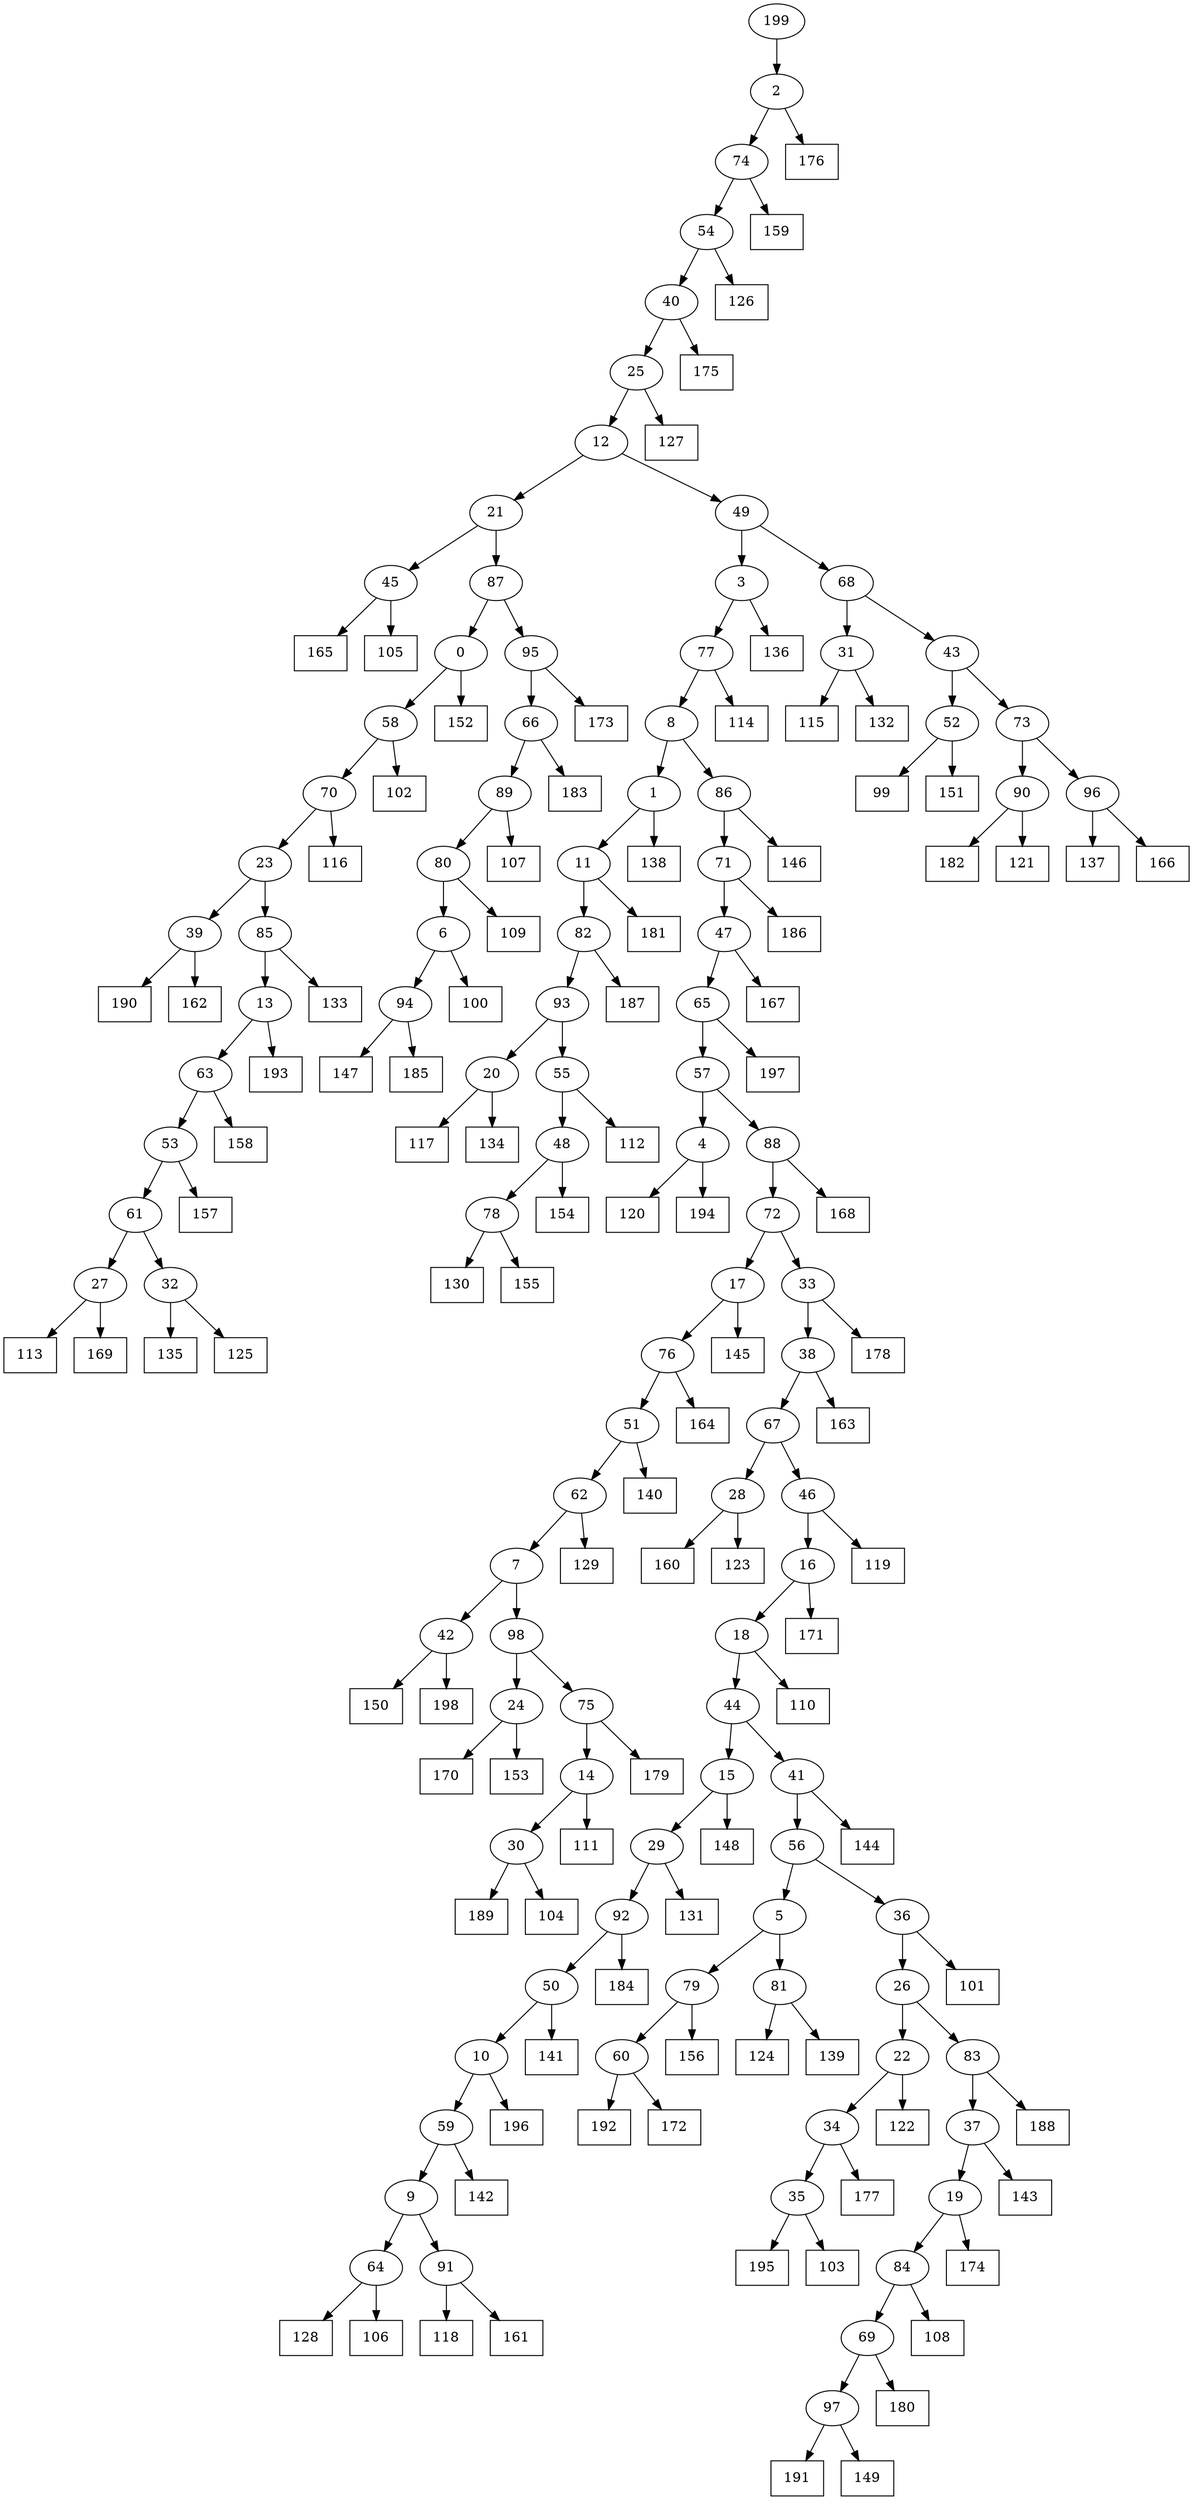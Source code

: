 digraph G {
0[label="0"];
1[label="1"];
2[label="2"];
3[label="3"];
4[label="4"];
5[label="5"];
6[label="6"];
7[label="7"];
8[label="8"];
9[label="9"];
10[label="10"];
11[label="11"];
12[label="12"];
13[label="13"];
14[label="14"];
15[label="15"];
16[label="16"];
17[label="17"];
18[label="18"];
19[label="19"];
20[label="20"];
21[label="21"];
22[label="22"];
23[label="23"];
24[label="24"];
25[label="25"];
26[label="26"];
27[label="27"];
28[label="28"];
29[label="29"];
30[label="30"];
31[label="31"];
32[label="32"];
33[label="33"];
34[label="34"];
35[label="35"];
36[label="36"];
37[label="37"];
38[label="38"];
39[label="39"];
40[label="40"];
41[label="41"];
42[label="42"];
43[label="43"];
44[label="44"];
45[label="45"];
46[label="46"];
47[label="47"];
48[label="48"];
49[label="49"];
50[label="50"];
51[label="51"];
52[label="52"];
53[label="53"];
54[label="54"];
55[label="55"];
56[label="56"];
57[label="57"];
58[label="58"];
59[label="59"];
60[label="60"];
61[label="61"];
62[label="62"];
63[label="63"];
64[label="64"];
65[label="65"];
66[label="66"];
67[label="67"];
68[label="68"];
69[label="69"];
70[label="70"];
71[label="71"];
72[label="72"];
73[label="73"];
74[label="74"];
75[label="75"];
76[label="76"];
77[label="77"];
78[label="78"];
79[label="79"];
80[label="80"];
81[label="81"];
82[label="82"];
83[label="83"];
84[label="84"];
85[label="85"];
86[label="86"];
87[label="87"];
88[label="88"];
89[label="89"];
90[label="90"];
91[label="91"];
92[label="92"];
93[label="93"];
94[label="94"];
95[label="95"];
96[label="96"];
97[label="97"];
98[label="98"];
99[shape=box,label="186"];
100[shape=box,label="99"];
101[shape=box,label="115"];
102[shape=box,label="163"];
103[shape=box,label="137"];
104[shape=box,label="132"];
105[shape=box,label="140"];
106[shape=box,label="124"];
107[shape=box,label="156"];
108[shape=box,label="120"];
109[shape=box,label="158"];
110[shape=box,label="166"];
111[shape=box,label="131"];
112[shape=box,label="136"];
113[shape=box,label="191"];
114[shape=box,label="167"];
115[shape=box,label="100"];
116[shape=box,label="147"];
117[shape=box,label="128"];
118[shape=box,label="139"];
119[shape=box,label="192"];
120[shape=box,label="138"];
121[shape=box,label="117"];
122[shape=box,label="118"];
123[shape=box,label="114"];
124[shape=box,label="182"];
125[shape=box,label="127"];
126[shape=box,label="180"];
127[shape=box,label="165"];
128[shape=box,label="160"];
129[shape=box,label="179"];
130[shape=box,label="157"];
131[shape=box,label="183"];
132[shape=box,label="187"];
133[shape=box,label="108"];
134[shape=box,label="135"];
135[shape=box,label="152"];
136[shape=box,label="129"];
137[shape=box,label="196"];
138[shape=box,label="141"];
139[shape=box,label="133"];
140[shape=box,label="142"];
141[shape=box,label="189"];
142[shape=box,label="176"];
143[shape=box,label="154"];
144[shape=box,label="119"];
145[shape=box,label="194"];
146[shape=box,label="113"];
147[shape=box,label="188"];
148[shape=box,label="122"];
149[shape=box,label="111"];
150[shape=box,label="144"];
151[shape=box,label="109"];
152[shape=box,label="125"];
153[shape=box,label="130"];
154[shape=box,label="190"];
155[shape=box,label="171"];
156[shape=box,label="159"];
157[shape=box,label="102"];
158[shape=box,label="107"];
159[shape=box,label="134"];
160[shape=box,label="126"];
161[shape=box,label="150"];
162[shape=box,label="198"];
163[shape=box,label="121"];
164[shape=box,label="106"];
165[shape=box,label="164"];
166[shape=box,label="193"];
167[shape=box,label="174"];
168[shape=box,label="172"];
169[shape=box,label="173"];
170[shape=box,label="177"];
171[shape=box,label="116"];
172[shape=box,label="178"];
173[shape=box,label="143"];
174[shape=box,label="169"];
175[shape=box,label="110"];
176[shape=box,label="148"];
177[shape=box,label="185"];
178[shape=box,label="105"];
179[shape=box,label="168"];
180[shape=box,label="151"];
181[shape=box,label="175"];
182[shape=box,label="123"];
183[shape=box,label="162"];
184[shape=box,label="195"];
185[shape=box,label="161"];
186[shape=box,label="149"];
187[shape=box,label="101"];
188[shape=box,label="197"];
189[shape=box,label="104"];
190[shape=box,label="103"];
191[shape=box,label="155"];
192[shape=box,label="184"];
193[shape=box,label="181"];
194[shape=box,label="170"];
195[shape=box,label="112"];
196[shape=box,label="153"];
197[shape=box,label="145"];
198[shape=box,label="146"];
199[label="199"];
1->120 ;
92->192 ;
27->146 ;
64->117 ;
60->168 ;
18->175 ;
54->160 ;
74->156 ;
89->80 ;
78->153 ;
94->116 ;
91->185 ;
48->143 ;
22->148 ;
24->196 ;
63->109 ;
52->180 ;
27->174 ;
30->189 ;
3->112 ;
84->133 ;
13->63 ;
69->126 ;
20->159 ;
50->138 ;
88->179 ;
75->129 ;
32->134 ;
0->58 ;
90->163 ;
36->187 ;
52->100 ;
14->149 ;
46->144 ;
97->186 ;
76->51 ;
85->139 ;
95->169 ;
63->53 ;
37->19 ;
53->130 ;
42->162 ;
38->102 ;
65->188 ;
78->191 ;
16->155 ;
10->137 ;
84->69 ;
69->97 ;
51->105 ;
60->119 ;
77->123 ;
4->145 ;
71->47 ;
47->65 ;
40->181 ;
13->166 ;
55->48 ;
48->78 ;
34->35 ;
97->113 ;
56->5 ;
92->50 ;
21->45 ;
73->96 ;
26->83 ;
61->27 ;
79->60 ;
64->164 ;
29->111 ;
86->198 ;
31->101 ;
96->110 ;
47->114 ;
19->84 ;
28->128 ;
25->12 ;
19->167 ;
20->121 ;
6->115 ;
42->161 ;
53->61 ;
35->190 ;
22->34 ;
67->46 ;
46->16 ;
7->42 ;
11->82 ;
82->132 ;
87->95 ;
5->79 ;
36->26 ;
26->22 ;
4->108 ;
56->36 ;
39->154 ;
96->103 ;
73->90 ;
90->124 ;
93->55 ;
55->195 ;
12->21 ;
21->87 ;
80->151 ;
31->104 ;
33->172 ;
58->70 ;
6->94 ;
94->177 ;
98->24 ;
23->85 ;
85->13 ;
68->31 ;
44->15 ;
57->4 ;
17->197 ;
8->86 ;
15->29 ;
81->106 ;
30->141 ;
65->57 ;
57->88 ;
49->3 ;
39->183 ;
33->38 ;
43->73 ;
86->71 ;
199->2 ;
98->75 ;
54->40 ;
62->7 ;
7->98 ;
15->176 ;
74->54 ;
16->18 ;
18->44 ;
66->131 ;
44->41 ;
41->56 ;
88->72 ;
72->33 ;
35->184 ;
5->81 ;
81->118 ;
79->107 ;
61->32 ;
32->152 ;
83->37 ;
37->173 ;
41->150 ;
28->182 ;
43->52 ;
89->158 ;
3->77 ;
9->91 ;
91->122 ;
71->99 ;
59->140 ;
50->10 ;
17->76 ;
76->165 ;
24->194 ;
95->66 ;
66->89 ;
51->62 ;
62->136 ;
29->92 ;
87->0 ;
0->135 ;
72->17 ;
25->125 ;
2->74 ;
75->14 ;
14->30 ;
45->178 ;
45->127 ;
38->67 ;
67->28 ;
83->147 ;
1->11 ;
11->193 ;
58->157 ;
2->142 ;
77->8 ;
8->1 ;
40->25 ;
12->49 ;
49->68 ;
68->43 ;
10->59 ;
80->6 ;
59->9 ;
9->64 ;
34->170 ;
82->93 ;
93->20 ;
70->171 ;
70->23 ;
23->39 ;
}
